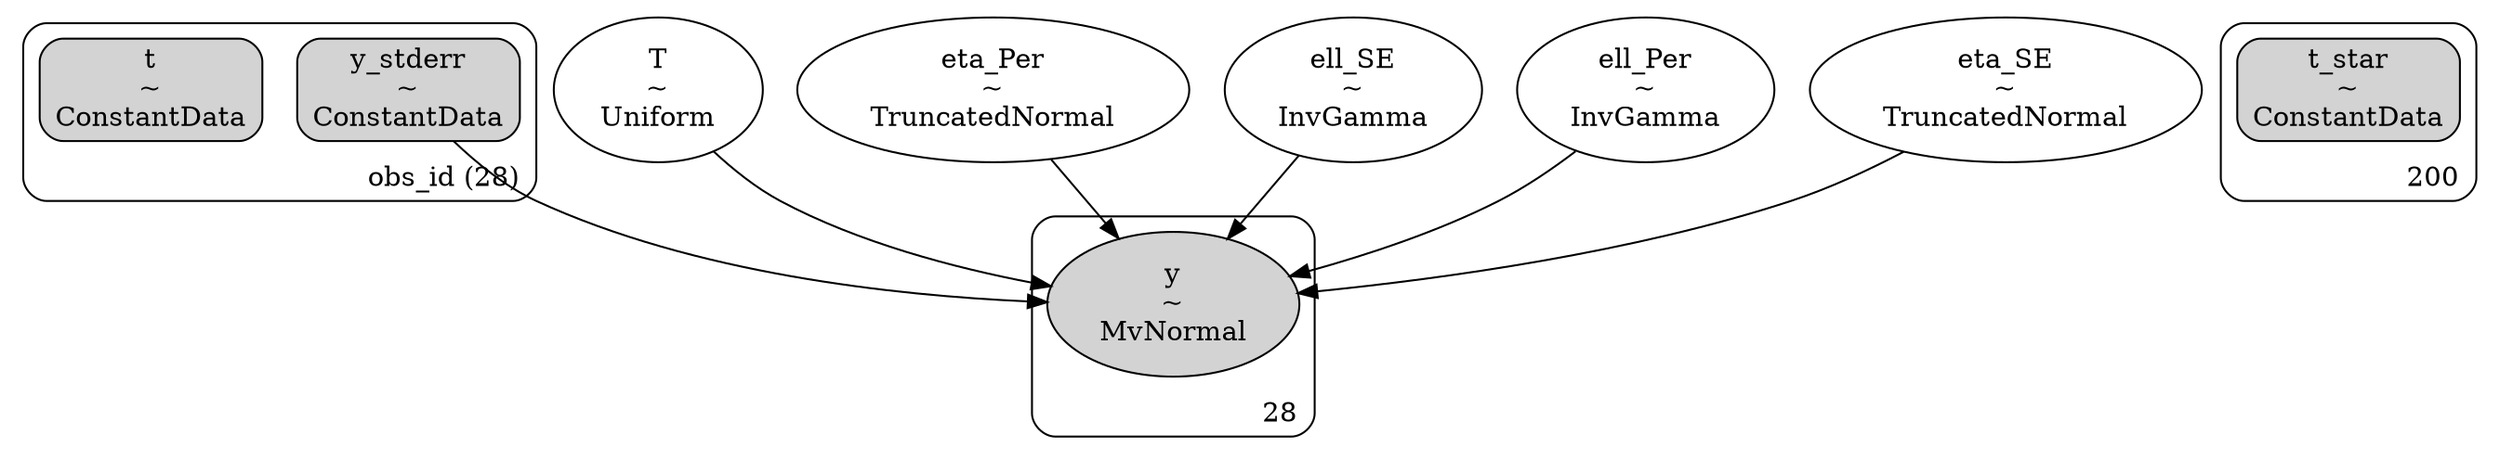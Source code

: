 digraph {
	subgraph "clusterobs_id (28)" {
		y_stderr [label="y_stderr
~
ConstantData" shape=box style="rounded, filled"]
		t [label="t
~
ConstantData" shape=box style="rounded, filled"]
		label="obs_id (28)" labeljust=r labelloc=b style=rounded
	}
	subgraph cluster200 {
		t_star [label="t_star
~
ConstantData" shape=box style="rounded, filled"]
		label=200 labeljust=r labelloc=b style=rounded
	}
	T [label="T
~
Uniform" shape=ellipse]
	eta_Per [label="eta_Per
~
TruncatedNormal" shape=ellipse]
	ell_SE [label="ell_SE
~
InvGamma" shape=ellipse]
	ell_Per [label="ell_Per
~
InvGamma" shape=ellipse]
	eta_SE [label="eta_SE
~
TruncatedNormal" shape=ellipse]
	subgraph cluster28 {
		y [label="y
~
MvNormal" shape=ellipse style=filled]
		label=28 labeljust=r labelloc=b style=rounded
	}
	ell_SE -> y
	T -> y
	eta_Per -> y
	y_stderr -> y
	ell_Per -> y
	eta_SE -> y
}
